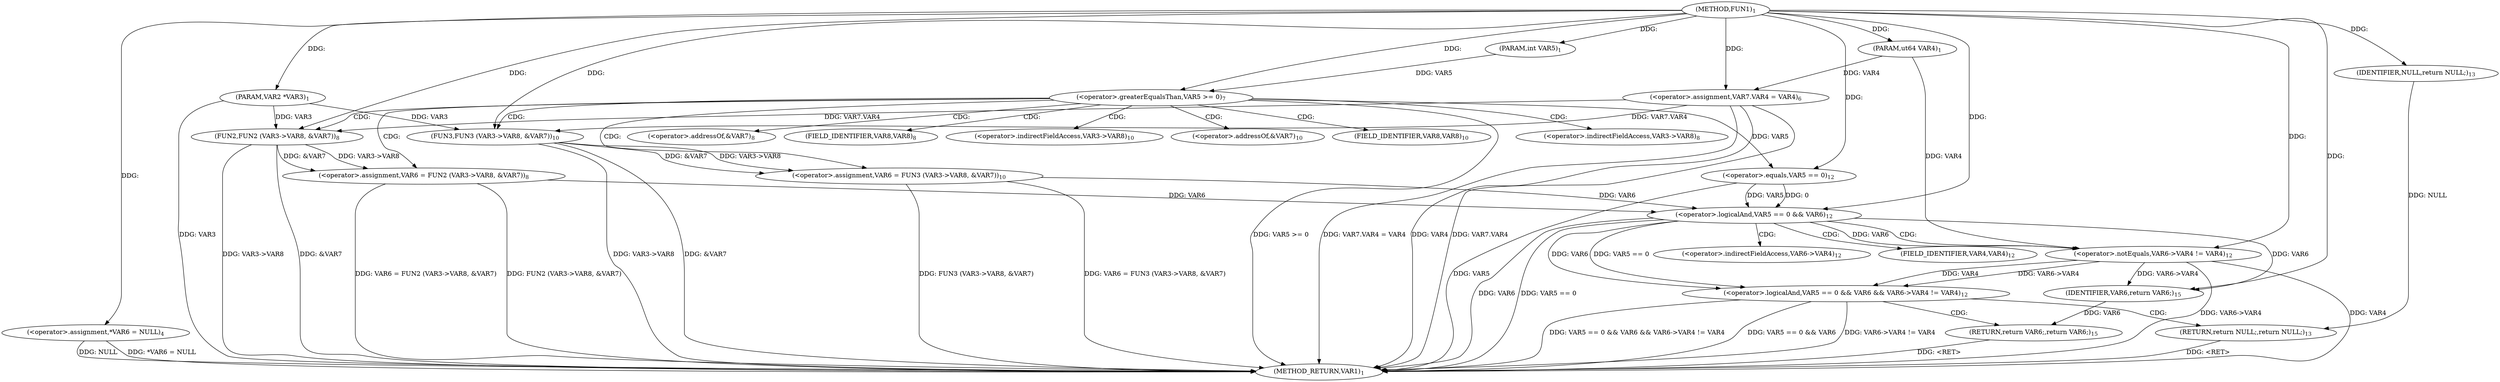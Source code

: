 digraph "FUN1" {  
"8" [label = <(METHOD,FUN1)<SUB>1</SUB>> ]
"63" [label = <(METHOD_RETURN,VAR1)<SUB>1</SUB>> ]
"9" [label = <(PARAM,VAR2 *VAR3)<SUB>1</SUB>> ]
"10" [label = <(PARAM,ut64 VAR4)<SUB>1</SUB>> ]
"11" [label = <(PARAM,int VAR5)<SUB>1</SUB>> ]
"14" [label = <(&lt;operator&gt;.assignment,*VAR6 = NULL)<SUB>4</SUB>> ]
"18" [label = <(&lt;operator&gt;.assignment,VAR7.VAR4 = VAR4)<SUB>6</SUB>> ]
"61" [label = <(RETURN,return VAR6;,return VAR6;)<SUB>15</SUB>> ]
"24" [label = <(&lt;operator&gt;.greaterEqualsThan,VAR5 &gt;= 0)<SUB>7</SUB>> ]
"47" [label = <(&lt;operator&gt;.logicalAnd,VAR5 == 0 &amp;&amp; VAR6 &amp;&amp; VAR6-&gt;VAR4 != VAR4)<SUB>12</SUB>> ]
"62" [label = <(IDENTIFIER,VAR6,return VAR6;)<SUB>15</SUB>> ]
"28" [label = <(&lt;operator&gt;.assignment,VAR6 = FUN2 (VAR3-&gt;VAR8, &amp;VAR7))<SUB>8</SUB>> ]
"59" [label = <(RETURN,return NULL;,return NULL;)<SUB>13</SUB>> ]
"38" [label = <(&lt;operator&gt;.assignment,VAR6 = FUN3 (VAR3-&gt;VAR8, &amp;VAR7))<SUB>10</SUB>> ]
"48" [label = <(&lt;operator&gt;.logicalAnd,VAR5 == 0 &amp;&amp; VAR6)<SUB>12</SUB>> ]
"53" [label = <(&lt;operator&gt;.notEquals,VAR6-&gt;VAR4 != VAR4)<SUB>12</SUB>> ]
"60" [label = <(IDENTIFIER,NULL,return NULL;)<SUB>13</SUB>> ]
"30" [label = <(FUN2,FUN2 (VAR3-&gt;VAR8, &amp;VAR7))<SUB>8</SUB>> ]
"49" [label = <(&lt;operator&gt;.equals,VAR5 == 0)<SUB>12</SUB>> ]
"40" [label = <(FUN3,FUN3 (VAR3-&gt;VAR8, &amp;VAR7))<SUB>10</SUB>> ]
"54" [label = <(&lt;operator&gt;.indirectFieldAccess,VAR6-&gt;VAR4)<SUB>12</SUB>> ]
"31" [label = <(&lt;operator&gt;.indirectFieldAccess,VAR3-&gt;VAR8)<SUB>8</SUB>> ]
"34" [label = <(&lt;operator&gt;.addressOf,&amp;VAR7)<SUB>8</SUB>> ]
"56" [label = <(FIELD_IDENTIFIER,VAR4,VAR4)<SUB>12</SUB>> ]
"33" [label = <(FIELD_IDENTIFIER,VAR8,VAR8)<SUB>8</SUB>> ]
"41" [label = <(&lt;operator&gt;.indirectFieldAccess,VAR3-&gt;VAR8)<SUB>10</SUB>> ]
"44" [label = <(&lt;operator&gt;.addressOf,&amp;VAR7)<SUB>10</SUB>> ]
"43" [label = <(FIELD_IDENTIFIER,VAR8,VAR8)<SUB>10</SUB>> ]
  "59" -> "63"  [ label = "DDG: &lt;RET&gt;"] 
  "61" -> "63"  [ label = "DDG: &lt;RET&gt;"] 
  "9" -> "63"  [ label = "DDG: VAR3"] 
  "14" -> "63"  [ label = "DDG: NULL"] 
  "14" -> "63"  [ label = "DDG: *VAR6 = NULL"] 
  "18" -> "63"  [ label = "DDG: VAR7.VAR4"] 
  "18" -> "63"  [ label = "DDG: VAR4"] 
  "18" -> "63"  [ label = "DDG: VAR7.VAR4 = VAR4"] 
  "24" -> "63"  [ label = "DDG: VAR5 &gt;= 0"] 
  "40" -> "63"  [ label = "DDG: VAR3-&gt;VAR8"] 
  "40" -> "63"  [ label = "DDG: &amp;VAR7"] 
  "38" -> "63"  [ label = "DDG: FUN3 (VAR3-&gt;VAR8, &amp;VAR7)"] 
  "38" -> "63"  [ label = "DDG: VAR6 = FUN3 (VAR3-&gt;VAR8, &amp;VAR7)"] 
  "30" -> "63"  [ label = "DDG: VAR3-&gt;VAR8"] 
  "30" -> "63"  [ label = "DDG: &amp;VAR7"] 
  "28" -> "63"  [ label = "DDG: FUN2 (VAR3-&gt;VAR8, &amp;VAR7)"] 
  "28" -> "63"  [ label = "DDG: VAR6 = FUN2 (VAR3-&gt;VAR8, &amp;VAR7)"] 
  "49" -> "63"  [ label = "DDG: VAR5"] 
  "48" -> "63"  [ label = "DDG: VAR5 == 0"] 
  "48" -> "63"  [ label = "DDG: VAR6"] 
  "47" -> "63"  [ label = "DDG: VAR5 == 0 &amp;&amp; VAR6"] 
  "53" -> "63"  [ label = "DDG: VAR6-&gt;VAR4"] 
  "53" -> "63"  [ label = "DDG: VAR4"] 
  "47" -> "63"  [ label = "DDG: VAR6-&gt;VAR4 != VAR4"] 
  "47" -> "63"  [ label = "DDG: VAR5 == 0 &amp;&amp; VAR6 &amp;&amp; VAR6-&gt;VAR4 != VAR4"] 
  "8" -> "9"  [ label = "DDG: "] 
  "8" -> "10"  [ label = "DDG: "] 
  "8" -> "11"  [ label = "DDG: "] 
  "8" -> "14"  [ label = "DDG: "] 
  "10" -> "18"  [ label = "DDG: VAR4"] 
  "8" -> "18"  [ label = "DDG: "] 
  "62" -> "61"  [ label = "DDG: VAR6"] 
  "53" -> "62"  [ label = "DDG: VAR6-&gt;VAR4"] 
  "48" -> "62"  [ label = "DDG: VAR6"] 
  "8" -> "62"  [ label = "DDG: "] 
  "11" -> "24"  [ label = "DDG: VAR5"] 
  "8" -> "24"  [ label = "DDG: "] 
  "30" -> "28"  [ label = "DDG: VAR3-&gt;VAR8"] 
  "30" -> "28"  [ label = "DDG: &amp;VAR7"] 
  "48" -> "47"  [ label = "DDG: VAR5 == 0"] 
  "48" -> "47"  [ label = "DDG: VAR6"] 
  "53" -> "47"  [ label = "DDG: VAR6-&gt;VAR4"] 
  "53" -> "47"  [ label = "DDG: VAR4"] 
  "60" -> "59"  [ label = "DDG: NULL"] 
  "40" -> "38"  [ label = "DDG: VAR3-&gt;VAR8"] 
  "40" -> "38"  [ label = "DDG: &amp;VAR7"] 
  "49" -> "48"  [ label = "DDG: VAR5"] 
  "49" -> "48"  [ label = "DDG: 0"] 
  "38" -> "48"  [ label = "DDG: VAR6"] 
  "28" -> "48"  [ label = "DDG: VAR6"] 
  "8" -> "48"  [ label = "DDG: "] 
  "48" -> "53"  [ label = "DDG: VAR6"] 
  "8" -> "53"  [ label = "DDG: "] 
  "10" -> "53"  [ label = "DDG: VAR4"] 
  "8" -> "60"  [ label = "DDG: "] 
  "9" -> "30"  [ label = "DDG: VAR3"] 
  "18" -> "30"  [ label = "DDG: VAR7.VAR4"] 
  "8" -> "30"  [ label = "DDG: "] 
  "24" -> "49"  [ label = "DDG: VAR5"] 
  "8" -> "49"  [ label = "DDG: "] 
  "9" -> "40"  [ label = "DDG: VAR3"] 
  "18" -> "40"  [ label = "DDG: VAR7.VAR4"] 
  "8" -> "40"  [ label = "DDG: "] 
  "24" -> "30"  [ label = "CDG: "] 
  "24" -> "34"  [ label = "CDG: "] 
  "24" -> "33"  [ label = "CDG: "] 
  "24" -> "28"  [ label = "CDG: "] 
  "24" -> "38"  [ label = "CDG: "] 
  "24" -> "41"  [ label = "CDG: "] 
  "24" -> "40"  [ label = "CDG: "] 
  "24" -> "44"  [ label = "CDG: "] 
  "24" -> "31"  [ label = "CDG: "] 
  "24" -> "43"  [ label = "CDG: "] 
  "47" -> "61"  [ label = "CDG: "] 
  "47" -> "59"  [ label = "CDG: "] 
  "48" -> "53"  [ label = "CDG: "] 
  "48" -> "56"  [ label = "CDG: "] 
  "48" -> "54"  [ label = "CDG: "] 
}
